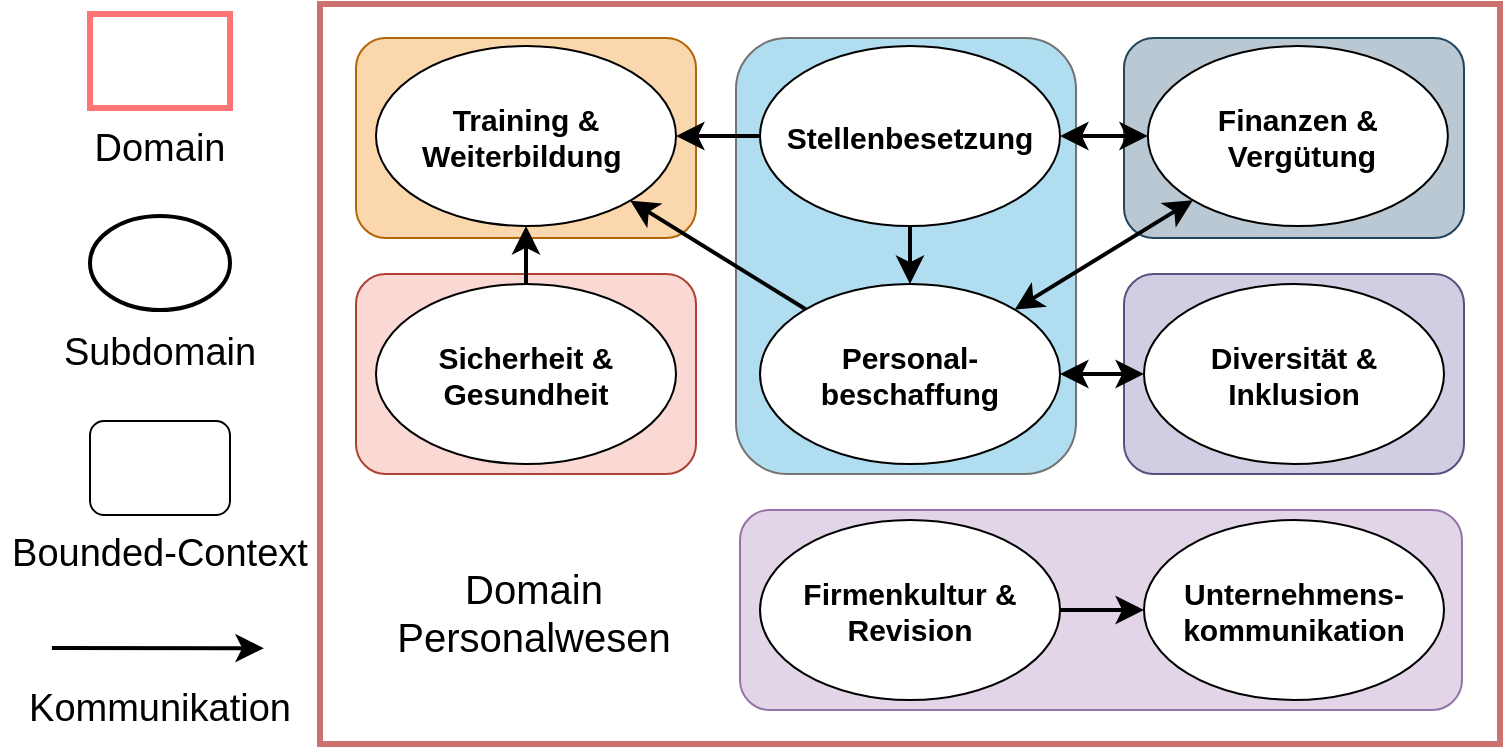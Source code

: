 <mxfile version="16.5.1" type="device"><diagram id="IP9CcsEp-aIzEqXtc9KF" name="Seite-1"><mxGraphModel dx="1185" dy="1891" grid="1" gridSize="10" guides="1" tooltips="1" connect="1" arrows="1" fold="1" page="1" pageScale="1" pageWidth="827" pageHeight="1169" math="0" shadow="0"><root><mxCell id="0"/><mxCell id="1" parent="0"/><mxCell id="WyEODwleYTMAzIwuOBUp-1" value="" style="rounded=0;whiteSpace=wrap;html=1;fillColor=none;strokeColor=#B83434;strokeWidth=3;opacity=70;" vertex="1" parent="1"><mxGeometry x="270" y="-500" width="590" height="370" as="geometry"/></mxCell><mxCell id="WyEODwleYTMAzIwuOBUp-2" value="" style="rounded=1;strokeWidth=1;fillWeight=4;hachureGap=8;hachureAngle=45;fillColor=#e1d5e7;sketch=0;fontSize=25;strokeColor=#9673a6;shadow=0;glass=0;fillStyle=solid;" vertex="1" parent="1"><mxGeometry x="480" y="-247" width="361" height="100" as="geometry"/></mxCell><mxCell id="WyEODwleYTMAzIwuOBUp-3" value="" style="rounded=1;strokeWidth=1;fillWeight=4;hachureGap=8;hachureAngle=45;fillColor=#d0cee2;sketch=0;fontSize=25;strokeColor=#56517e;shadow=0;glass=0;fillStyle=solid;" vertex="1" parent="1"><mxGeometry x="672" y="-365" width="170" height="100" as="geometry"/></mxCell><mxCell id="WyEODwleYTMAzIwuOBUp-4" value="" style="rounded=1;strokeWidth=1;fillWeight=4;hachureGap=8;hachureAngle=45;fillColor=#bac8d3;sketch=0;fontSize=25;strokeColor=#23445d;shadow=0;glass=0;fillStyle=solid;" vertex="1" parent="1"><mxGeometry x="672" y="-483" width="170" height="100" as="geometry"/></mxCell><mxCell id="WyEODwleYTMAzIwuOBUp-5" value="" style="rounded=1;strokeWidth=1;fillWeight=4;hachureGap=8;hachureAngle=45;fillColor=#fad7ac;sketch=0;fontSize=25;strokeColor=#b46504;shadow=0;glass=0;fillStyle=solid;" vertex="1" parent="1"><mxGeometry x="288" y="-483" width="170" height="100" as="geometry"/></mxCell><mxCell id="WyEODwleYTMAzIwuOBUp-6" value="" style="rounded=1;strokeWidth=1;fillWeight=4;hachureGap=8;hachureAngle=45;fillColor=#fad9d5;sketch=0;fontSize=25;strokeColor=#ae4132;shadow=0;glass=0;fillStyle=solid;" vertex="1" parent="1"><mxGeometry x="288" y="-365" width="170" height="100" as="geometry"/></mxCell><mxCell id="WyEODwleYTMAzIwuOBUp-7" value="" style="rounded=1;strokeWidth=1;fillWeight=4;hachureGap=8;hachureAngle=45;fillColor=#b1ddf0;sketch=0;fontSize=25;strokeColor=#737373;shadow=0;glass=0;fillStyle=solid;" vertex="1" parent="1"><mxGeometry x="478" y="-483" width="170" height="218" as="geometry"/></mxCell><mxCell id="WyEODwleYTMAzIwuOBUp-8" value="Personal-&#10;beschaffung" style="ellipse;fontStyle=1;strokeWidth=1;fontSize=15;fontColor=#000000;fillColor=#FFFFFF;strokeColor=#000000;" vertex="1" parent="1"><mxGeometry x="490" y="-360" width="150" height="90" as="geometry"/></mxCell><mxCell id="WyEODwleYTMAzIwuOBUp-9" value="Stellenbesetzung" style="ellipse;fontStyle=1;strokeWidth=1;fontSize=15;fontColor=#000000;fillColor=#FFFFFF;strokeColor=#000000;" vertex="1" parent="1"><mxGeometry x="490" y="-479" width="150" height="90" as="geometry"/></mxCell><mxCell id="WyEODwleYTMAzIwuOBUp-10" value="Training &amp; &#10;Weiterbildung " style="ellipse;fontStyle=1;strokeWidth=1;fontSize=15;" vertex="1" parent="1"><mxGeometry x="298" y="-479" width="150" height="90" as="geometry"/></mxCell><mxCell id="WyEODwleYTMAzIwuOBUp-11" value="Diversität &amp; &#10;Inklusion" style="ellipse;fontStyle=1;strokeWidth=1;strokeColor=#000000;fillColor=#FFFFFF;fontSize=15;" vertex="1" parent="1"><mxGeometry x="682" y="-360" width="150" height="90" as="geometry"/></mxCell><mxCell id="WyEODwleYTMAzIwuOBUp-12" value="Firmenkultur &amp; &#10;Revision" style="ellipse;fontStyle=1;strokeWidth=1;fillColor=#FFFFFF;strokeColor=#000000;fontSize=15;" vertex="1" parent="1"><mxGeometry x="490" y="-242" width="150" height="90" as="geometry"/></mxCell><mxCell id="WyEODwleYTMAzIwuOBUp-13" value="Sicherheit &amp; &#10;Gesundheit" style="ellipse;fontStyle=1;strokeWidth=1;strokeColor=#000000;fillColor=#FFFFFF;fontSize=15;" vertex="1" parent="1"><mxGeometry x="298" y="-360" width="150" height="90" as="geometry"/></mxCell><mxCell id="WyEODwleYTMAzIwuOBUp-14" value="Finanzen &amp;&#10; Vergütung" style="ellipse;fontStyle=1;strokeWidth=1;fontSize=15;" vertex="1" parent="1"><mxGeometry x="683.94" y="-479" width="150" height="90" as="geometry"/></mxCell><mxCell id="WyEODwleYTMAzIwuOBUp-15" value="Unternehmens-&#10;kommunikation" style="ellipse;fontStyle=1;strokeWidth=1;strokeColor=#000000;fillColor=#FFFFFF;fontSize=15;" vertex="1" parent="1"><mxGeometry x="682" y="-242" width="150" height="90" as="geometry"/></mxCell><mxCell id="WyEODwleYTMAzIwuOBUp-16" value="" style="endArrow=classic;startArrow=classic;rounded=0;fontSize=25;strokeWidth=2;endSize=8;startSize=8;strokeColor=#000000;" edge="1" parent="1" source="WyEODwleYTMAzIwuOBUp-11" target="WyEODwleYTMAzIwuOBUp-8"><mxGeometry width="50" height="50" relative="1" as="geometry"><mxPoint x="228.5" y="430" as="sourcePoint"/><mxPoint x="278.5" y="380" as="targetPoint"/></mxGeometry></mxCell><mxCell id="WyEODwleYTMAzIwuOBUp-17" value="" style="endArrow=classic;startArrow=classic;rounded=0;fontSize=25;strokeWidth=2;endSize=8;startSize=8;strokeColor=#000000;" edge="1" parent="1" source="WyEODwleYTMAzIwuOBUp-14" target="WyEODwleYTMAzIwuOBUp-8"><mxGeometry width="50" height="50" relative="1" as="geometry"><mxPoint x="258.5" y="420" as="sourcePoint"/><mxPoint x="308.5" y="370" as="targetPoint"/></mxGeometry></mxCell><mxCell id="WyEODwleYTMAzIwuOBUp-18" value="" style="endArrow=classic;startArrow=classic;rounded=0;fontSize=25;strokeColor=#000000;strokeWidth=2;endSize=8;startSize=8;" edge="1" parent="1" source="WyEODwleYTMAzIwuOBUp-14" target="WyEODwleYTMAzIwuOBUp-9"><mxGeometry width="50" height="50" relative="1" as="geometry"><mxPoint x="288.5" y="420" as="sourcePoint"/><mxPoint x="338.5" y="370" as="targetPoint"/></mxGeometry></mxCell><mxCell id="WyEODwleYTMAzIwuOBUp-19" value="" style="endArrow=classic;rounded=0;fontSize=25;strokeWidth=2;endSize=8;startSize=8;strokeColor=#000000;" edge="1" parent="1" source="WyEODwleYTMAzIwuOBUp-13" target="WyEODwleYTMAzIwuOBUp-10"><mxGeometry width="50" height="50" relative="1" as="geometry"><mxPoint x="208.5" y="340" as="sourcePoint"/><mxPoint x="258.5" y="290" as="targetPoint"/></mxGeometry></mxCell><mxCell id="WyEODwleYTMAzIwuOBUp-20" value="" style="endArrow=classic;rounded=0;fontSize=25;strokeWidth=2;endSize=8;startSize=8;strokeColor=#000000;" edge="1" parent="1" source="WyEODwleYTMAzIwuOBUp-9" target="WyEODwleYTMAzIwuOBUp-10"><mxGeometry width="50" height="50" relative="1" as="geometry"><mxPoint x="308.5" y="650" as="sourcePoint"/><mxPoint x="358.5" y="600" as="targetPoint"/></mxGeometry></mxCell><mxCell id="WyEODwleYTMAzIwuOBUp-21" value="" style="endArrow=classic;rounded=0;fontSize=25;strokeWidth=2;endSize=8;startSize=8;strokeColor=#000000;" edge="1" parent="1" source="WyEODwleYTMAzIwuOBUp-8" target="WyEODwleYTMAzIwuOBUp-10"><mxGeometry width="50" height="50" relative="1" as="geometry"><mxPoint x="475.171" y="436.447" as="sourcePoint"/><mxPoint x="391.777" y="413.621" as="targetPoint"/></mxGeometry></mxCell><mxCell id="WyEODwleYTMAzIwuOBUp-22" value="" style="endArrow=classic;rounded=0;fontSize=25;strokeWidth=2;endSize=8;startSize=8;strokeColor=#000000;" edge="1" parent="1" source="WyEODwleYTMAzIwuOBUp-12" target="WyEODwleYTMAzIwuOBUp-15"><mxGeometry width="50" height="50" relative="1" as="geometry"><mxPoint x="854.37" y="282" as="sourcePoint"/><mxPoint x="904.37" y="232" as="targetPoint"/></mxGeometry></mxCell><mxCell id="WyEODwleYTMAzIwuOBUp-23" value="" style="fontSize=20;fillColor=none;strokeWidth=3;strokeColor=#FF7575;" vertex="1" parent="1"><mxGeometry x="155" y="-495" width="70" height="47" as="geometry"/></mxCell><mxCell id="WyEODwleYTMAzIwuOBUp-24" value="Domain" style="text;strokeColor=none;fillColor=none;align=center;verticalAlign=middle;rounded=0;shadow=0;glass=0;sketch=1;fillStyle=solid;fontSize=19;" vertex="1" parent="1"><mxGeometry x="110" y="-445" width="160" height="30" as="geometry"/></mxCell><mxCell id="WyEODwleYTMAzIwuOBUp-25" value="" style="ellipse;fontStyle=1;strokeWidth=2;fillColor=#FFFFFF;strokeColor=#000000;" vertex="1" parent="1"><mxGeometry x="155" y="-394" width="70" height="47" as="geometry"/></mxCell><mxCell id="WyEODwleYTMAzIwuOBUp-26" value="Subdomain" style="text;strokeColor=none;fillColor=none;align=center;verticalAlign=middle;rounded=0;shadow=0;glass=0;sketch=1;fillStyle=solid;fontSize=19;" vertex="1" parent="1"><mxGeometry x="110" y="-343" width="160" height="30" as="geometry"/></mxCell><mxCell id="WyEODwleYTMAzIwuOBUp-27" value="" style="rounded=1;strokeWidth=1;fillWeight=4;hachureGap=8;hachureAngle=45;sketch=0;fontSize=25;shadow=0;glass=0;fillStyle=solid;fillColor=#FFFFFF;strokeColor=#000000;" vertex="1" parent="1"><mxGeometry x="155.0" y="-291.5" width="70" height="47" as="geometry"/></mxCell><mxCell id="WyEODwleYTMAzIwuOBUp-28" value="Bounded-Context" style="text;strokeColor=none;fillColor=none;align=center;verticalAlign=middle;rounded=0;shadow=0;glass=0;sketch=1;fillStyle=solid;fontSize=19;" vertex="1" parent="1"><mxGeometry x="110.0" y="-242.5" width="160" height="30" as="geometry"/></mxCell><mxCell id="WyEODwleYTMAzIwuOBUp-29" value="" style="endArrow=classic;rounded=0;fontSize=25;strokeWidth=2;endSize=8;startSize=8;strokeColor=#000000;" edge="1" parent="1"><mxGeometry width="50" height="50" relative="1" as="geometry"><mxPoint x="135.94" y="-178" as="sourcePoint"/><mxPoint x="241.94" y="-177.93" as="targetPoint"/></mxGeometry></mxCell><mxCell id="WyEODwleYTMAzIwuOBUp-30" value="Kommunikation" style="text;strokeColor=none;fillColor=none;align=center;verticalAlign=middle;rounded=0;shadow=0;glass=0;sketch=1;fillStyle=solid;fontSize=19;" vertex="1" parent="1"><mxGeometry x="110.0" y="-165" width="160" height="30" as="geometry"/></mxCell><mxCell id="WyEODwleYTMAzIwuOBUp-34" value="" style="endArrow=classic;rounded=0;fontSize=25;strokeWidth=2;endSize=8;startSize=8;strokeColor=#000000;" edge="1" parent="1" source="WyEODwleYTMAzIwuOBUp-9" target="WyEODwleYTMAzIwuOBUp-8"><mxGeometry width="50" height="50" relative="1" as="geometry"><mxPoint x="767" y="-228" as="sourcePoint"/><mxPoint x="767" y="-178" as="targetPoint"/></mxGeometry></mxCell><mxCell id="WyEODwleYTMAzIwuOBUp-36" value="Domain&#10;Personalwesen" style="text;strokeColor=none;fillColor=none;align=center;verticalAlign=middle;rounded=0;fontSize=20;labelBorderColor=none;fontStyle=0;fontColor=default;" vertex="1" parent="1"><mxGeometry x="298" y="-223.25" width="158" height="52.5" as="geometry"/></mxCell></root></mxGraphModel></diagram></mxfile>